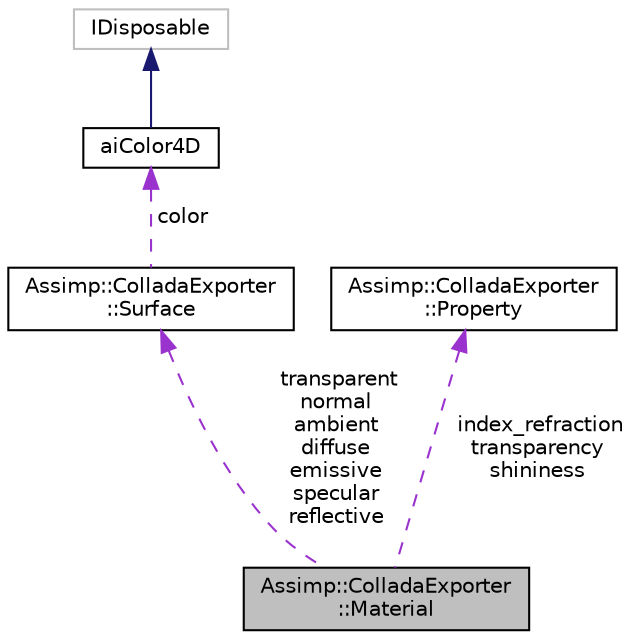 digraph "Assimp::ColladaExporter::Material"
{
  edge [fontname="Helvetica",fontsize="10",labelfontname="Helvetica",labelfontsize="10"];
  node [fontname="Helvetica",fontsize="10",shape=record];
  Node1 [label="Assimp::ColladaExporter\l::Material",height=0.2,width=0.4,color="black", fillcolor="grey75", style="filled", fontcolor="black"];
  Node2 -> Node1 [dir="back",color="darkorchid3",fontsize="10",style="dashed",label=" transparent\nnormal\nambient\ndiffuse\nemissive\nspecular\nreflective" ,fontname="Helvetica"];
  Node2 [label="Assimp::ColladaExporter\l::Surface",height=0.2,width=0.4,color="black", fillcolor="white", style="filled",URL="$struct_assimp_1_1_collada_exporter_1_1_surface.html"];
  Node3 -> Node2 [dir="back",color="darkorchid3",fontsize="10",style="dashed",label=" color" ,fontname="Helvetica"];
  Node3 [label="aiColor4D",height=0.2,width=0.4,color="black", fillcolor="white", style="filled",URL="$structai_color4_d.html"];
  Node4 -> Node3 [dir="back",color="midnightblue",fontsize="10",style="solid",fontname="Helvetica"];
  Node4 [label="IDisposable",height=0.2,width=0.4,color="grey75", fillcolor="white", style="filled"];
  Node5 -> Node1 [dir="back",color="darkorchid3",fontsize="10",style="dashed",label=" index_refraction\ntransparency\nshininess" ,fontname="Helvetica"];
  Node5 [label="Assimp::ColladaExporter\l::Property",height=0.2,width=0.4,color="black", fillcolor="white", style="filled",URL="$struct_assimp_1_1_collada_exporter_1_1_property.html"];
}
